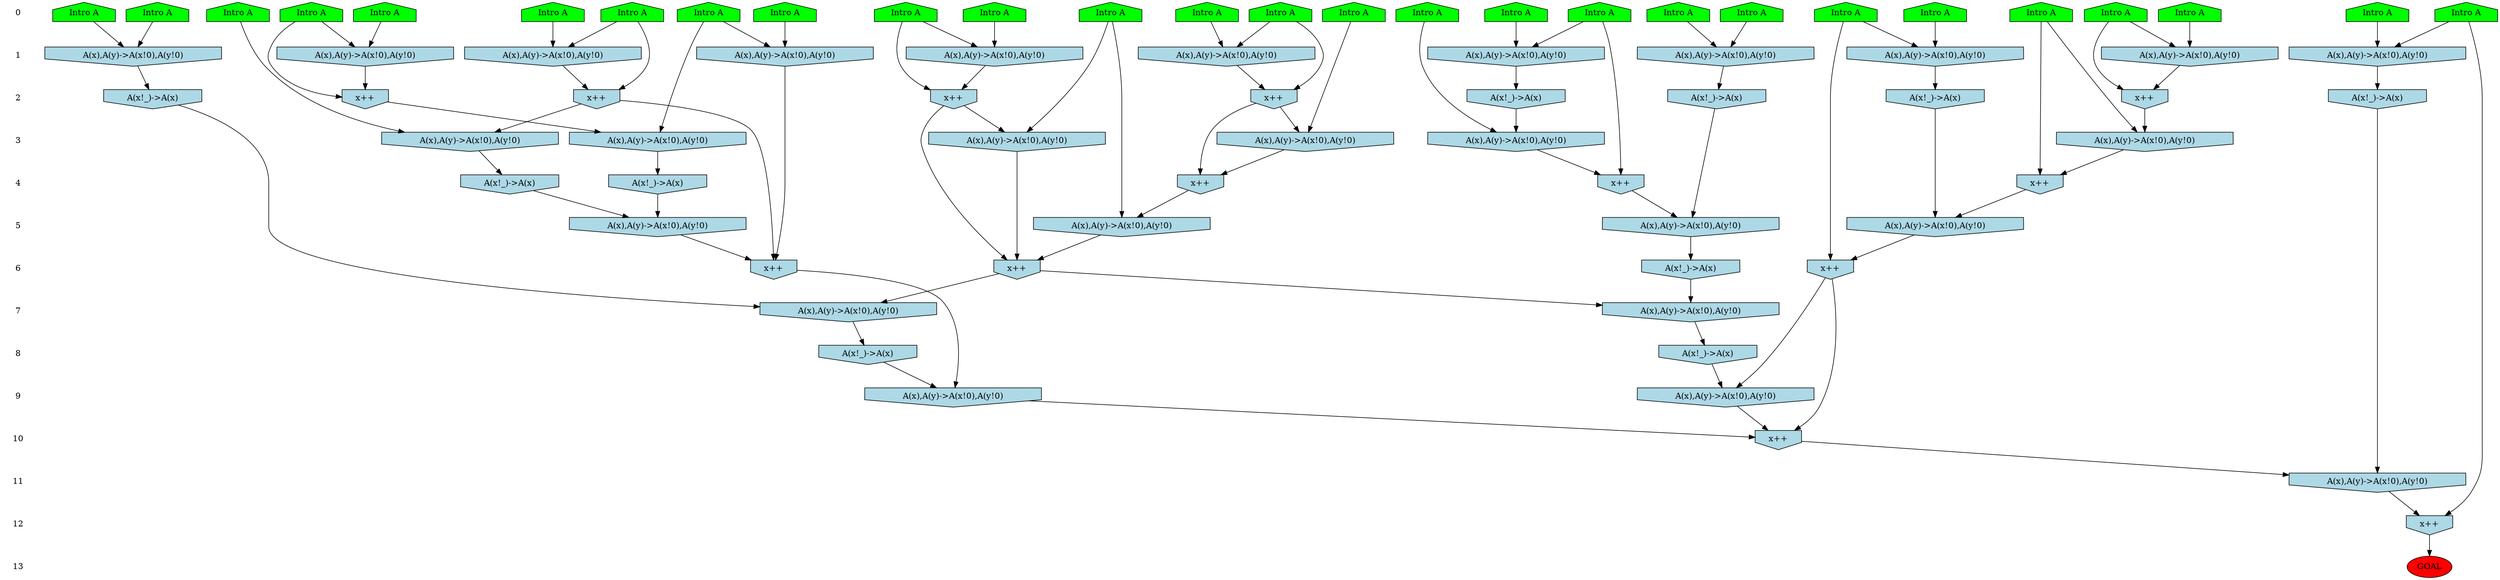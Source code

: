 /* Compression of 1 causal flows obtained in average at 2.734512E+00 t.u */
/* Compressed causal flows were: [858] */
digraph G{
 ranksep=.5 ; 
{ rank = same ; "0" [shape=plaintext] ; node_1 [label ="Intro A", shape=house, style=filled, fillcolor=green] ;
node_2 [label ="Intro A", shape=house, style=filled, fillcolor=green] ;
node_3 [label ="Intro A", shape=house, style=filled, fillcolor=green] ;
node_4 [label ="Intro A", shape=house, style=filled, fillcolor=green] ;
node_5 [label ="Intro A", shape=house, style=filled, fillcolor=green] ;
node_6 [label ="Intro A", shape=house, style=filled, fillcolor=green] ;
node_7 [label ="Intro A", shape=house, style=filled, fillcolor=green] ;
node_8 [label ="Intro A", shape=house, style=filled, fillcolor=green] ;
node_9 [label ="Intro A", shape=house, style=filled, fillcolor=green] ;
node_10 [label ="Intro A", shape=house, style=filled, fillcolor=green] ;
node_11 [label ="Intro A", shape=house, style=filled, fillcolor=green] ;
node_12 [label ="Intro A", shape=house, style=filled, fillcolor=green] ;
node_13 [label ="Intro A", shape=house, style=filled, fillcolor=green] ;
node_14 [label ="Intro A", shape=house, style=filled, fillcolor=green] ;
node_15 [label ="Intro A", shape=house, style=filled, fillcolor=green] ;
node_16 [label ="Intro A", shape=house, style=filled, fillcolor=green] ;
node_17 [label ="Intro A", shape=house, style=filled, fillcolor=green] ;
node_18 [label ="Intro A", shape=house, style=filled, fillcolor=green] ;
node_19 [label ="Intro A", shape=house, style=filled, fillcolor=green] ;
node_20 [label ="Intro A", shape=house, style=filled, fillcolor=green] ;
node_21 [label ="Intro A", shape=house, style=filled, fillcolor=green] ;
node_22 [label ="Intro A", shape=house, style=filled, fillcolor=green] ;
node_23 [label ="Intro A", shape=house, style=filled, fillcolor=green] ;
node_24 [label ="Intro A", shape=house, style=filled, fillcolor=green] ;
node_25 [label ="Intro A", shape=house, style=filled, fillcolor=green] ;
node_26 [label ="Intro A", shape=house, style=filled, fillcolor=green] ;
node_27 [label ="Intro A", shape=house, style=filled, fillcolor=green] ;
}
{ rank = same ; "1" [shape=plaintext] ; node_28 [label="A(x),A(y)->A(x!0),A(y!0)", shape=invhouse, style=filled, fillcolor = lightblue] ;
node_29 [label="A(x),A(y)->A(x!0),A(y!0)", shape=invhouse, style=filled, fillcolor = lightblue] ;
node_30 [label="A(x),A(y)->A(x!0),A(y!0)", shape=invhouse, style=filled, fillcolor = lightblue] ;
node_34 [label="A(x),A(y)->A(x!0),A(y!0)", shape=invhouse, style=filled, fillcolor = lightblue] ;
node_36 [label="A(x),A(y)->A(x!0),A(y!0)", shape=invhouse, style=filled, fillcolor = lightblue] ;
node_39 [label="A(x),A(y)->A(x!0),A(y!0)", shape=invhouse, style=filled, fillcolor = lightblue] ;
node_43 [label="A(x),A(y)->A(x!0),A(y!0)", shape=invhouse, style=filled, fillcolor = lightblue] ;
node_46 [label="A(x),A(y)->A(x!0),A(y!0)", shape=invhouse, style=filled, fillcolor = lightblue] ;
node_49 [label="A(x),A(y)->A(x!0),A(y!0)", shape=invhouse, style=filled, fillcolor = lightblue] ;
node_51 [label="A(x),A(y)->A(x!0),A(y!0)", shape=invhouse, style=filled, fillcolor = lightblue] ;
node_53 [label="A(x),A(y)->A(x!0),A(y!0)", shape=invhouse, style=filled, fillcolor = lightblue] ;
}
{ rank = same ; "2" [shape=plaintext] ; node_31 [label="A(x!_)->A(x)", shape=invhouse, style=filled, fillcolor = lightblue] ;
node_32 [label="x++", shape=invhouse, style=filled, fillcolor = lightblue] ;
node_35 [label="x++", shape=invhouse, style=filled, fillcolor = lightblue] ;
node_37 [label="A(x!_)->A(x)", shape=invhouse, style=filled, fillcolor = lightblue] ;
node_41 [label="A(x!_)->A(x)", shape=invhouse, style=filled, fillcolor = lightblue] ;
node_42 [label="x++", shape=invhouse, style=filled, fillcolor = lightblue] ;
node_44 [label="x++", shape=invhouse, style=filled, fillcolor = lightblue] ;
node_54 [label="x++", shape=invhouse, style=filled, fillcolor = lightblue] ;
node_61 [label="A(x!_)->A(x)", shape=invhouse, style=filled, fillcolor = lightblue] ;
node_68 [label="A(x!_)->A(x)", shape=invhouse, style=filled, fillcolor = lightblue] ;
}
{ rank = same ; "3" [shape=plaintext] ; node_33 [label="A(x),A(y)->A(x!0),A(y!0)", shape=invhouse, style=filled, fillcolor = lightblue] ;
node_40 [label="A(x),A(y)->A(x!0),A(y!0)", shape=invhouse, style=filled, fillcolor = lightblue] ;
node_45 [label="A(x),A(y)->A(x!0),A(y!0)", shape=invhouse, style=filled, fillcolor = lightblue] ;
node_47 [label="A(x),A(y)->A(x!0),A(y!0)", shape=invhouse, style=filled, fillcolor = lightblue] ;
node_57 [label="A(x),A(y)->A(x!0),A(y!0)", shape=invhouse, style=filled, fillcolor = lightblue] ;
node_58 [label="A(x),A(y)->A(x!0),A(y!0)", shape=invhouse, style=filled, fillcolor = lightblue] ;
}
{ rank = same ; "4" [shape=plaintext] ; node_38 [label="x++", shape=invhouse, style=filled, fillcolor = lightblue] ;
node_48 [label="x++", shape=invhouse, style=filled, fillcolor = lightblue] ;
node_50 [label="A(x!_)->A(x)", shape=invhouse, style=filled, fillcolor = lightblue] ;
node_55 [label="A(x!_)->A(x)", shape=invhouse, style=filled, fillcolor = lightblue] ;
node_60 [label="x++", shape=invhouse, style=filled, fillcolor = lightblue] ;
}
{ rank = same ; "5" [shape=plaintext] ; node_52 [label="A(x),A(y)->A(x!0),A(y!0)", shape=invhouse, style=filled, fillcolor = lightblue] ;
node_56 [label="A(x),A(y)->A(x!0),A(y!0)", shape=invhouse, style=filled, fillcolor = lightblue] ;
node_59 [label="A(x),A(y)->A(x!0),A(y!0)", shape=invhouse, style=filled, fillcolor = lightblue] ;
node_67 [label="A(x),A(y)->A(x!0),A(y!0)", shape=invhouse, style=filled, fillcolor = lightblue] ;
}
{ rank = same ; "6" [shape=plaintext] ; node_62 [label="x++", shape=invhouse, style=filled, fillcolor = lightblue] ;
node_63 [label="x++", shape=invhouse, style=filled, fillcolor = lightblue] ;
node_66 [label="A(x!_)->A(x)", shape=invhouse, style=filled, fillcolor = lightblue] ;
node_72 [label="x++", shape=invhouse, style=filled, fillcolor = lightblue] ;
}
{ rank = same ; "7" [shape=plaintext] ; node_64 [label="A(x),A(y)->A(x!0),A(y!0)", shape=invhouse, style=filled, fillcolor = lightblue] ;
node_69 [label="A(x),A(y)->A(x!0),A(y!0)", shape=invhouse, style=filled, fillcolor = lightblue] ;
}
{ rank = same ; "8" [shape=plaintext] ; node_65 [label="A(x!_)->A(x)", shape=invhouse, style=filled, fillcolor = lightblue] ;
node_71 [label="A(x!_)->A(x)", shape=invhouse, style=filled, fillcolor = lightblue] ;
}
{ rank = same ; "9" [shape=plaintext] ; node_70 [label="A(x),A(y)->A(x!0),A(y!0)", shape=invhouse, style=filled, fillcolor = lightblue] ;
node_73 [label="A(x),A(y)->A(x!0),A(y!0)", shape=invhouse, style=filled, fillcolor = lightblue] ;
}
{ rank = same ; "10" [shape=plaintext] ; node_74 [label="x++", shape=invhouse, style=filled, fillcolor = lightblue] ;
}
{ rank = same ; "11" [shape=plaintext] ; node_75 [label="A(x),A(y)->A(x!0),A(y!0)", shape=invhouse, style=filled, fillcolor = lightblue] ;
}
{ rank = same ; "12" [shape=plaintext] ; node_76 [label="x++", shape=invhouse, style=filled, fillcolor = lightblue] ;
}
{ rank = same ; "13" [shape=plaintext] ; node_77 [label ="GOAL", style=filled, fillcolor=red] ;
}
"0" -> "1" [style="invis"]; 
"1" -> "2" [style="invis"]; 
"2" -> "3" [style="invis"]; 
"3" -> "4" [style="invis"]; 
"4" -> "5" [style="invis"]; 
"5" -> "6" [style="invis"]; 
"6" -> "7" [style="invis"]; 
"7" -> "8" [style="invis"]; 
"8" -> "9" [style="invis"]; 
"9" -> "10" [style="invis"]; 
"10" -> "11" [style="invis"]; 
"11" -> "12" [style="invis"]; 
"12" -> "13" [style="invis"]; 
node_20 -> node_28
node_27 -> node_28
node_10 -> node_29
node_21 -> node_29
node_15 -> node_30
node_22 -> node_30
node_30 -> node_31
node_27 -> node_32
node_28 -> node_32
node_16 -> node_33
node_32 -> node_33
node_19 -> node_34
node_24 -> node_34
node_24 -> node_35
node_34 -> node_35
node_2 -> node_36
node_13 -> node_36
node_36 -> node_37
node_32 -> node_38
node_33 -> node_38
node_18 -> node_39
node_25 -> node_39
node_11 -> node_40
node_37 -> node_40
node_29 -> node_41
node_25 -> node_42
node_39 -> node_42
node_1 -> node_43
node_23 -> node_43
node_1 -> node_44
node_43 -> node_44
node_26 -> node_45
node_35 -> node_45
node_8 -> node_46
node_17 -> node_46
node_9 -> node_47
node_44 -> node_47
node_13 -> node_48
node_40 -> node_48
node_4 -> node_49
node_5 -> node_49
node_45 -> node_50
node_7 -> node_51
node_9 -> node_51
node_41 -> node_52
node_48 -> node_52
node_3 -> node_53
node_6 -> node_53
node_4 -> node_54
node_49 -> node_54
node_47 -> node_55
node_50 -> node_56
node_55 -> node_56
node_14 -> node_57
node_54 -> node_57
node_12 -> node_58
node_42 -> node_58
node_14 -> node_59
node_38 -> node_59
node_12 -> node_60
node_58 -> node_60
node_46 -> node_61
node_35 -> node_62
node_51 -> node_62
node_56 -> node_62
node_54 -> node_63
node_57 -> node_63
node_59 -> node_63
node_31 -> node_64
node_63 -> node_64
node_64 -> node_65
node_52 -> node_66
node_60 -> node_67
node_61 -> node_67
node_53 -> node_68
node_63 -> node_69
node_66 -> node_69
node_62 -> node_70
node_65 -> node_70
node_69 -> node_71
node_8 -> node_72
node_67 -> node_72
node_71 -> node_73
node_72 -> node_73
node_70 -> node_74
node_72 -> node_74
node_73 -> node_74
node_68 -> node_75
node_74 -> node_75
node_3 -> node_76
node_75 -> node_76
node_76 -> node_77
}
/*
 Dot generation time: 0.000000
*/